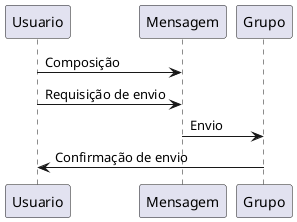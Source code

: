 @startuml

Usuario -> Mensagem: Composição
Usuario -> Mensagem: Requisição de envio
Mensagem -> Grupo: Envio
Usuario <- Grupo: Confirmação de envio

@enduml